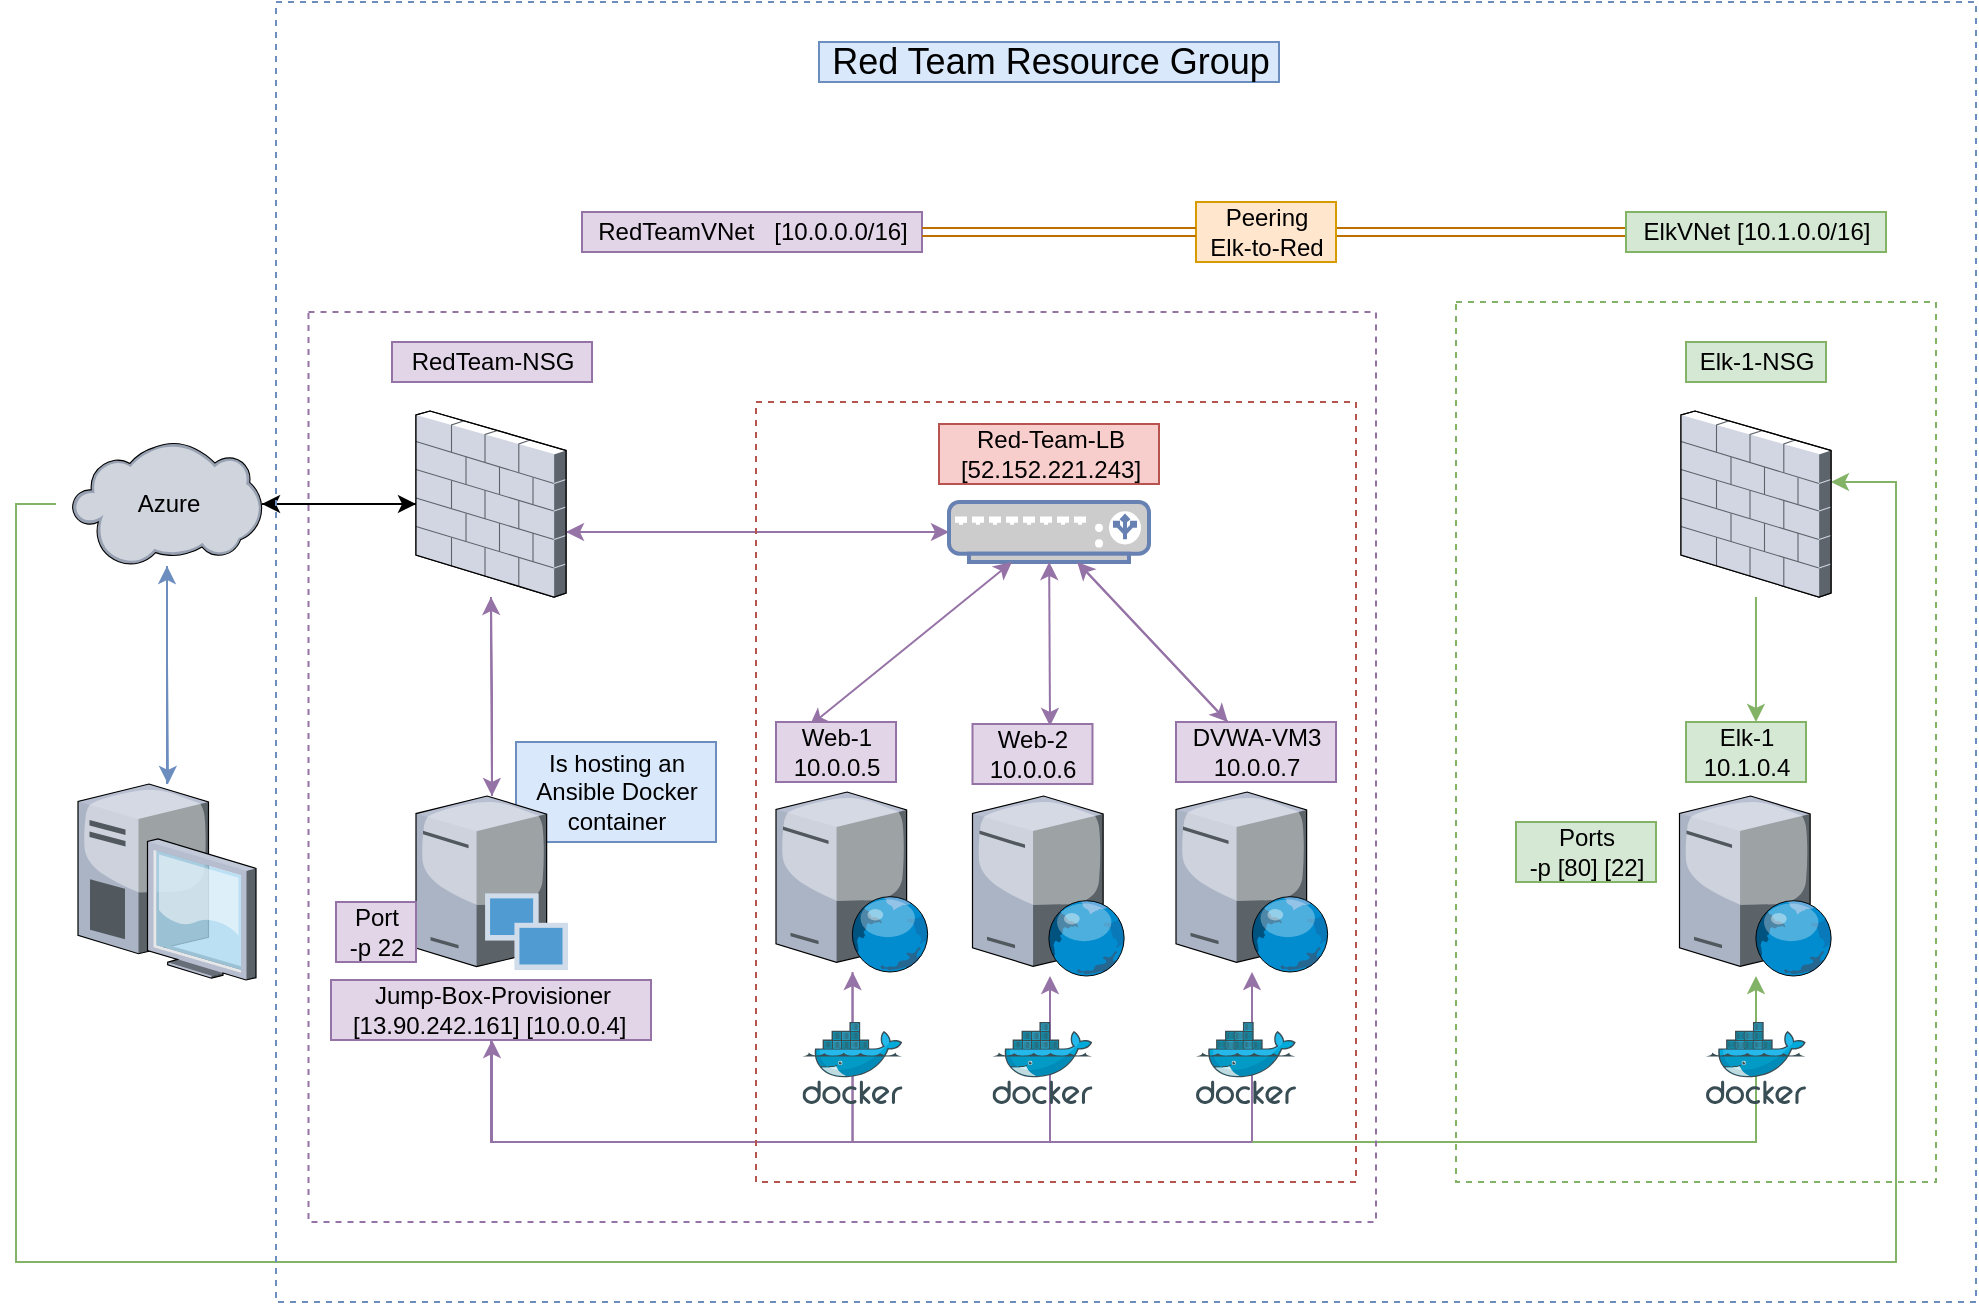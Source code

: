 <mxfile version="14.8.0" type="device"><diagram id="cVNo7vA4tfCGX2DNaEiD" name="Page-1"><mxGraphModel dx="1718" dy="877" grid="1" gridSize="10" guides="1" tooltips="1" connect="1" arrows="1" fold="1" page="1" pageScale="1" pageWidth="850" pageHeight="1100" math="0" shadow="0"><root><mxCell id="0"/><mxCell id="1" parent="0"/><mxCell id="FjFJOJzVGCD_RZwHzhyA-46" value="Is hosting an &lt;br&gt;Ansible Docker &lt;br&gt;container" style="text;html=1;align=center;verticalAlign=middle;resizable=0;points=[];autosize=1;strokeColor=#6c8ebf;fillColor=#dae8fc;" parent="1" vertex="1"><mxGeometry x="330" y="480" width="100" height="50" as="geometry"/></mxCell><mxCell id="FjFJOJzVGCD_RZwHzhyA-4" value="" style="verticalLabelPosition=bottom;aspect=fixed;html=1;verticalAlign=top;strokeColor=none;align=center;outlineConnect=0;shape=mxgraph.citrix.web_server;" parent="1" vertex="1"><mxGeometry x="558.25" y="507" width="76.5" height="90" as="geometry"/></mxCell><mxCell id="Iinwg7EB0ynOpaQ3hWtw-39" style="edgeStyle=orthogonalEdgeStyle;rounded=0;orthogonalLoop=1;jettySize=auto;html=1;fillColor=#e1d5e7;strokeColor=#9673a6;" edge="1" parent="1" source="FjFJOJzVGCD_RZwHzhyA-3" target="FjFJOJzVGCD_RZwHzhyA-47"><mxGeometry relative="1" as="geometry"><Array as="points"><mxPoint x="498" y="680"/><mxPoint x="318" y="680"/></Array></mxGeometry></mxCell><mxCell id="FjFJOJzVGCD_RZwHzhyA-3" value="" style="verticalLabelPosition=bottom;aspect=fixed;html=1;verticalAlign=top;strokeColor=none;align=center;outlineConnect=0;shape=mxgraph.citrix.web_server;" parent="1" vertex="1"><mxGeometry x="460" y="505" width="76.5" height="90" as="geometry"/></mxCell><mxCell id="FjFJOJzVGCD_RZwHzhyA-11" style="edgeStyle=orthogonalEdgeStyle;rounded=0;orthogonalLoop=1;jettySize=auto;html=1;fillColor=#dae8fc;strokeColor=#6c8ebf;" parent="1" source="FjFJOJzVGCD_RZwHzhyA-5" target="FjFJOJzVGCD_RZwHzhyA-8" edge="1"><mxGeometry relative="1" as="geometry"/></mxCell><mxCell id="FjFJOJzVGCD_RZwHzhyA-5" value="" style="verticalLabelPosition=bottom;aspect=fixed;html=1;verticalAlign=top;strokeColor=none;align=center;outlineConnect=0;shape=mxgraph.citrix.desktop;" parent="1" vertex="1"><mxGeometry x="111" y="501" width="89" height="98" as="geometry"/></mxCell><mxCell id="FjFJOJzVGCD_RZwHzhyA-29" style="edgeStyle=orthogonalEdgeStyle;rounded=0;orthogonalLoop=1;jettySize=auto;html=1;fillColor=#e1d5e7;strokeColor=#9673a6;" parent="1" source="FjFJOJzVGCD_RZwHzhyA-7" target="FjFJOJzVGCD_RZwHzhyA-9" edge="1"><mxGeometry relative="1" as="geometry"/></mxCell><mxCell id="FjFJOJzVGCD_RZwHzhyA-7" value="" style="verticalLabelPosition=bottom;aspect=fixed;html=1;verticalAlign=top;strokeColor=none;align=center;outlineConnect=0;shape=mxgraph.citrix.provisioning_server;" parent="1" vertex="1"><mxGeometry x="280" y="507" width="76" height="87" as="geometry"/></mxCell><mxCell id="FjFJOJzVGCD_RZwHzhyA-12" style="edgeStyle=orthogonalEdgeStyle;rounded=0;orthogonalLoop=1;jettySize=auto;html=1;" parent="1" source="FjFJOJzVGCD_RZwHzhyA-8" target="FjFJOJzVGCD_RZwHzhyA-9" edge="1"><mxGeometry relative="1" as="geometry"/></mxCell><mxCell id="FjFJOJzVGCD_RZwHzhyA-14" style="edgeStyle=orthogonalEdgeStyle;rounded=0;orthogonalLoop=1;jettySize=auto;html=1;fillColor=#dae8fc;strokeColor=#6c8ebf;" parent="1" source="FjFJOJzVGCD_RZwHzhyA-8" target="FjFJOJzVGCD_RZwHzhyA-5" edge="1"><mxGeometry relative="1" as="geometry"><Array as="points"><mxPoint x="156" y="440"/><mxPoint x="156" y="440"/></Array></mxGeometry></mxCell><mxCell id="FjFJOJzVGCD_RZwHzhyA-8" value="" style="verticalLabelPosition=bottom;aspect=fixed;html=1;verticalAlign=top;strokeColor=none;align=center;outlineConnect=0;shape=mxgraph.citrix.cloud;" parent="1" vertex="1"><mxGeometry x="108" y="330" width="95" height="62" as="geometry"/></mxCell><mxCell id="FjFJOJzVGCD_RZwHzhyA-13" style="edgeStyle=orthogonalEdgeStyle;rounded=0;orthogonalLoop=1;jettySize=auto;html=1;" parent="1" source="FjFJOJzVGCD_RZwHzhyA-9" target="FjFJOJzVGCD_RZwHzhyA-8" edge="1"><mxGeometry relative="1" as="geometry"/></mxCell><mxCell id="FjFJOJzVGCD_RZwHzhyA-15" style="edgeStyle=orthogonalEdgeStyle;rounded=0;orthogonalLoop=1;jettySize=auto;html=1;fillColor=#e1d5e7;strokeColor=#9673a6;" parent="1" source="FjFJOJzVGCD_RZwHzhyA-9" target="FjFJOJzVGCD_RZwHzhyA-7" edge="1"><mxGeometry relative="1" as="geometry"><Array as="points"><mxPoint x="318" y="430"/><mxPoint x="318" y="430"/></Array></mxGeometry></mxCell><mxCell id="FjFJOJzVGCD_RZwHzhyA-28" style="edgeStyle=orthogonalEdgeStyle;rounded=0;orthogonalLoop=1;jettySize=auto;html=1;fillColor=#e1d5e7;strokeColor=#9673a6;" parent="1" source="FjFJOJzVGCD_RZwHzhyA-9" target="FjFJOJzVGCD_RZwHzhyA-10" edge="1"><mxGeometry relative="1" as="geometry"><Array as="points"><mxPoint x="390" y="375"/><mxPoint x="390" y="375"/></Array></mxGeometry></mxCell><mxCell id="FjFJOJzVGCD_RZwHzhyA-9" value="" style="verticalLabelPosition=bottom;aspect=fixed;html=1;verticalAlign=top;strokeColor=none;align=center;outlineConnect=0;shape=mxgraph.citrix.firewall;" parent="1" vertex="1"><mxGeometry x="280" y="314.5" width="75" height="93" as="geometry"/></mxCell><mxCell id="FjFJOJzVGCD_RZwHzhyA-18" style="edgeStyle=orthogonalEdgeStyle;rounded=0;orthogonalLoop=1;jettySize=auto;html=1;fillColor=#e1d5e7;strokeColor=#9673a6;" parent="1" source="FjFJOJzVGCD_RZwHzhyA-10" target="FjFJOJzVGCD_RZwHzhyA-9" edge="1"><mxGeometry relative="1" as="geometry"><Array as="points"><mxPoint x="480" y="375"/><mxPoint x="480" y="375"/></Array></mxGeometry></mxCell><mxCell id="Iinwg7EB0ynOpaQ3hWtw-4" style="edgeStyle=none;rounded=0;orthogonalLoop=1;jettySize=auto;html=1;fillColor=#e1d5e7;strokeColor=#9673a6;" edge="1" parent="1" source="FjFJOJzVGCD_RZwHzhyA-10" target="Iinwg7EB0ynOpaQ3hWtw-3"><mxGeometry relative="1" as="geometry"/></mxCell><mxCell id="FjFJOJzVGCD_RZwHzhyA-10" value="" style="fontColor=#0066CC;verticalAlign=top;verticalLabelPosition=bottom;labelPosition=center;align=center;html=1;outlineConnect=0;fillColor=#CCCCCC;strokeColor=#6881B3;gradientColor=none;gradientDirection=north;strokeWidth=2;shape=mxgraph.networks.load_balancer;" parent="1" vertex="1"><mxGeometry x="546.5" y="360" width="100" height="30" as="geometry"/></mxCell><mxCell id="FjFJOJzVGCD_RZwHzhyA-25" value="" style="endArrow=classic;startArrow=classic;html=1;exitX=0.279;exitY=0.067;exitDx=0;exitDy=0;exitPerimeter=0;fillColor=#e1d5e7;strokeColor=#9673a6;" parent="1" source="FjFJOJzVGCD_RZwHzhyA-48" target="FjFJOJzVGCD_RZwHzhyA-10" edge="1"><mxGeometry width="50" height="50" relative="1" as="geometry"><mxPoint x="509" y="450" as="sourcePoint"/><mxPoint x="530" y="392" as="targetPoint"/></mxGeometry></mxCell><mxCell id="FjFJOJzVGCD_RZwHzhyA-26" value="" style="endArrow=classic;startArrow=classic;html=1;exitX=0.646;exitY=0.033;exitDx=0;exitDy=0;exitPerimeter=0;fillColor=#e1d5e7;strokeColor=#9673a6;" parent="1" source="FjFJOJzVGCD_RZwHzhyA-49" target="FjFJOJzVGCD_RZwHzhyA-10" edge="1"><mxGeometry width="50" height="50" relative="1" as="geometry"><mxPoint x="570" y="450" as="sourcePoint"/><mxPoint x="600" y="407.5" as="targetPoint"/></mxGeometry></mxCell><mxCell id="FjFJOJzVGCD_RZwHzhyA-35" value="RedTeam-NSG" style="text;html=1;align=center;verticalAlign=middle;resizable=0;points=[];autosize=1;strokeColor=#9673a6;fillColor=#e1d5e7;" parent="1" vertex="1"><mxGeometry x="268" y="280" width="100" height="20" as="geometry"/></mxCell><mxCell id="FjFJOJzVGCD_RZwHzhyA-36" value="Port&lt;br&gt;-p 22" style="text;html=1;align=center;verticalAlign=middle;resizable=0;points=[];autosize=1;strokeColor=#9673a6;fillColor=#e1d5e7;" parent="1" vertex="1"><mxGeometry x="240" y="560" width="40" height="30" as="geometry"/></mxCell><mxCell id="FjFJOJzVGCD_RZwHzhyA-42" value="&lt;font style=&quot;font-size: 18px&quot;&gt;Red Team Resource Group&lt;/font&gt;" style="text;html=1;align=center;verticalAlign=middle;resizable=0;points=[];autosize=1;strokeColor=#6c8ebf;fillColor=#dae8fc;" parent="1" vertex="1"><mxGeometry x="481.5" y="130" width="230" height="20" as="geometry"/></mxCell><mxCell id="Iinwg7EB0ynOpaQ3hWtw-13" style="edgeStyle=orthogonalEdgeStyle;shape=link;rounded=0;orthogonalLoop=1;jettySize=auto;html=1;startArrow=none;fillColor=#f0a30a;strokeColor=#BD7000;" edge="1" parent="1" source="Iinwg7EB0ynOpaQ3hWtw-14" target="Iinwg7EB0ynOpaQ3hWtw-11"><mxGeometry relative="1" as="geometry"/></mxCell><mxCell id="FjFJOJzVGCD_RZwHzhyA-44" value="RedTeamVNet&amp;nbsp; &amp;nbsp;[10.0.0.0/16]" style="text;html=1;align=center;verticalAlign=middle;resizable=0;points=[];autosize=1;strokeColor=#9673a6;fillColor=#e1d5e7;" parent="1" vertex="1"><mxGeometry x="363" y="215" width="170" height="20" as="geometry"/></mxCell><mxCell id="FjFJOJzVGCD_RZwHzhyA-45" value="Red-Team-LB&lt;br&gt;[52.152.221.243]" style="text;html=1;align=center;verticalAlign=middle;resizable=0;points=[];autosize=1;strokeColor=#b85450;fillColor=#f8cecc;" parent="1" vertex="1"><mxGeometry x="541.5" y="321" width="110" height="30" as="geometry"/></mxCell><mxCell id="Iinwg7EB0ynOpaQ3hWtw-9" style="edgeStyle=orthogonalEdgeStyle;rounded=0;orthogonalLoop=1;jettySize=auto;html=1;fillColor=#e1d5e7;strokeColor=#9673a6;startArrow=none;" edge="1" parent="1" source="Iinwg7EB0ynOpaQ3hWtw-33" target="FjFJOJzVGCD_RZwHzhyA-3"><mxGeometry relative="1" as="geometry"><Array as="points"><mxPoint x="498" y="680"/><mxPoint x="498" y="680"/></Array></mxGeometry></mxCell><mxCell id="Iinwg7EB0ynOpaQ3hWtw-7" style="edgeStyle=orthogonalEdgeStyle;rounded=0;orthogonalLoop=1;jettySize=auto;html=1;fillColor=#e1d5e7;strokeColor=#9673a6;" edge="1" parent="1" source="FjFJOJzVGCD_RZwHzhyA-47" target="Iinwg7EB0ynOpaQ3hWtw-2"><mxGeometry relative="1" as="geometry"><Array as="points"><mxPoint x="318" y="680"/><mxPoint x="698" y="680"/></Array></mxGeometry></mxCell><mxCell id="Iinwg7EB0ynOpaQ3hWtw-31" style="edgeStyle=orthogonalEdgeStyle;rounded=0;orthogonalLoop=1;jettySize=auto;html=1;fillColor=#e1d5e7;strokeColor=#9673a6;startArrow=none;" edge="1" parent="1" source="Iinwg7EB0ynOpaQ3hWtw-35" target="FjFJOJzVGCD_RZwHzhyA-4"><mxGeometry relative="1" as="geometry"><Array as="points"><mxPoint x="597" y="680"/><mxPoint x="597" y="680"/></Array></mxGeometry></mxCell><mxCell id="FjFJOJzVGCD_RZwHzhyA-47" value="Jump-Box-Provisioner&lt;br&gt;[13.90.242.161] [10.0.0.4]&amp;nbsp;" style="text;html=1;align=center;verticalAlign=middle;resizable=0;points=[];autosize=1;strokeColor=#9673a6;fillColor=#e1d5e7;" parent="1" vertex="1"><mxGeometry x="237.5" y="599" width="160" height="30" as="geometry"/></mxCell><mxCell id="FjFJOJzVGCD_RZwHzhyA-48" value="Web-1&lt;br&gt;10.0.0.5" style="text;html=1;align=center;verticalAlign=middle;resizable=0;points=[];autosize=1;fillColor=#e1d5e7;strokeColor=#9673a6;" parent="1" vertex="1"><mxGeometry x="460" y="470" width="60" height="30" as="geometry"/></mxCell><mxCell id="FjFJOJzVGCD_RZwHzhyA-49" value="Web-2&lt;br&gt;10.0.0.6" style="text;html=1;align=center;verticalAlign=middle;resizable=0;points=[];autosize=1;strokeColor=#9673a6;fillColor=#e1d5e7;" parent="1" vertex="1"><mxGeometry x="558.25" y="471" width="60" height="30" as="geometry"/></mxCell><mxCell id="Iinwg7EB0ynOpaQ3hWtw-27" style="edgeStyle=orthogonalEdgeStyle;rounded=0;orthogonalLoop=1;jettySize=auto;html=1;fillColor=#d5e8d4;strokeColor=#82b366;" edge="1" parent="1" target="Iinwg7EB0ynOpaQ3hWtw-16"><mxGeometry relative="1" as="geometry"><mxPoint x="100" y="361" as="sourcePoint"/><Array as="points"><mxPoint x="80" y="361"/><mxPoint x="80" y="740"/><mxPoint x="1020" y="740"/><mxPoint x="1020" y="350"/></Array></mxGeometry></mxCell><mxCell id="Iinwg7EB0ynOpaQ3hWtw-43" style="edgeStyle=orthogonalEdgeStyle;rounded=0;orthogonalLoop=1;jettySize=auto;html=1;fillColor=#d5e8d4;strokeColor=#82b366;" edge="1" parent="1" target="Iinwg7EB0ynOpaQ3hWtw-18"><mxGeometry relative="1" as="geometry"><mxPoint x="698" y="680" as="sourcePoint"/><Array as="points"><mxPoint x="950" y="680"/></Array></mxGeometry></mxCell><mxCell id="Iinwg7EB0ynOpaQ3hWtw-1" value="Azure" style="text;html=1;align=center;verticalAlign=middle;resizable=0;points=[];autosize=1;strokeColor=none;" vertex="1" parent="1"><mxGeometry x="130.5" y="351" width="50" height="20" as="geometry"/></mxCell><mxCell id="Iinwg7EB0ynOpaQ3hWtw-2" value="" style="verticalLabelPosition=bottom;aspect=fixed;html=1;verticalAlign=top;strokeColor=none;align=center;outlineConnect=0;shape=mxgraph.citrix.web_server;" vertex="1" parent="1"><mxGeometry x="660" y="505" width="76.5" height="90" as="geometry"/></mxCell><mxCell id="Iinwg7EB0ynOpaQ3hWtw-5" style="edgeStyle=none;rounded=0;orthogonalLoop=1;jettySize=auto;html=1;fillColor=#e1d5e7;strokeColor=#9673a6;" edge="1" parent="1" source="Iinwg7EB0ynOpaQ3hWtw-3" target="FjFJOJzVGCD_RZwHzhyA-10"><mxGeometry relative="1" as="geometry"><Array as="points"/></mxGeometry></mxCell><mxCell id="Iinwg7EB0ynOpaQ3hWtw-3" value="DVWA-VM3&lt;br&gt;10.0.0.7" style="text;html=1;align=center;verticalAlign=middle;resizable=0;points=[];autosize=1;strokeColor=#9673a6;fillColor=#e1d5e7;" vertex="1" parent="1"><mxGeometry x="660" y="470" width="80" height="30" as="geometry"/></mxCell><mxCell id="Iinwg7EB0ynOpaQ3hWtw-11" value="ElkVNet [10.1.0.0/16]" style="text;html=1;align=center;verticalAlign=middle;resizable=0;points=[];autosize=1;strokeColor=#82b366;fillColor=#d5e8d4;" vertex="1" parent="1"><mxGeometry x="885" y="215" width="130" height="20" as="geometry"/></mxCell><mxCell id="Iinwg7EB0ynOpaQ3hWtw-14" value="Peering&lt;br&gt;Elk-to-Red" style="text;html=1;align=center;verticalAlign=middle;resizable=0;points=[];autosize=1;strokeColor=#d79b00;fillColor=#ffe6cc;" vertex="1" parent="1"><mxGeometry x="670" y="210" width="70" height="30" as="geometry"/></mxCell><mxCell id="Iinwg7EB0ynOpaQ3hWtw-15" value="" style="edgeStyle=orthogonalEdgeStyle;shape=link;rounded=0;orthogonalLoop=1;jettySize=auto;html=1;endArrow=none;fillColor=#f0a30a;strokeColor=#BD7000;" edge="1" parent="1" source="FjFJOJzVGCD_RZwHzhyA-44" target="Iinwg7EB0ynOpaQ3hWtw-14"><mxGeometry relative="1" as="geometry"><mxPoint x="580" y="250" as="sourcePoint"/><mxPoint x="870" y="250" as="targetPoint"/></mxGeometry></mxCell><mxCell id="Iinwg7EB0ynOpaQ3hWtw-24" style="edgeStyle=orthogonalEdgeStyle;rounded=0;orthogonalLoop=1;jettySize=auto;html=1;entryX=0.583;entryY=0;entryDx=0;entryDy=0;entryPerimeter=0;fillColor=#d5e8d4;strokeColor=#82b366;" edge="1" parent="1" source="Iinwg7EB0ynOpaQ3hWtw-16" target="Iinwg7EB0ynOpaQ3hWtw-20"><mxGeometry relative="1" as="geometry"/></mxCell><mxCell id="Iinwg7EB0ynOpaQ3hWtw-16" value="" style="verticalLabelPosition=bottom;aspect=fixed;html=1;verticalAlign=top;strokeColor=none;align=center;outlineConnect=0;shape=mxgraph.citrix.firewall;" vertex="1" parent="1"><mxGeometry x="912.5" y="314.5" width="75" height="93" as="geometry"/></mxCell><mxCell id="Iinwg7EB0ynOpaQ3hWtw-17" value="Elk-1-NSG" style="text;html=1;align=center;verticalAlign=middle;resizable=0;points=[];autosize=1;strokeColor=#82b366;fillColor=#d5e8d4;" vertex="1" parent="1"><mxGeometry x="915" y="280" width="70" height="20" as="geometry"/></mxCell><mxCell id="Iinwg7EB0ynOpaQ3hWtw-18" value="" style="verticalLabelPosition=bottom;aspect=fixed;html=1;verticalAlign=top;strokeColor=none;align=center;outlineConnect=0;shape=mxgraph.citrix.web_server;" vertex="1" parent="1"><mxGeometry x="911.75" y="507" width="76.5" height="90" as="geometry"/></mxCell><mxCell id="Iinwg7EB0ynOpaQ3hWtw-20" value="Elk-1&lt;br&gt;10.1.0.4" style="text;html=1;align=center;verticalAlign=middle;resizable=0;points=[];autosize=1;strokeColor=#82b366;fillColor=#d5e8d4;" vertex="1" parent="1"><mxGeometry x="915" y="470" width="60" height="30" as="geometry"/></mxCell><mxCell id="Iinwg7EB0ynOpaQ3hWtw-26" value="Ports&lt;br&gt;-p [80] [22]" style="text;html=1;align=center;verticalAlign=middle;resizable=0;points=[];autosize=1;strokeColor=#82b366;fillColor=#d5e8d4;" vertex="1" parent="1"><mxGeometry x="830" y="520" width="70" height="30" as="geometry"/></mxCell><mxCell id="Iinwg7EB0ynOpaQ3hWtw-33" value="" style="aspect=fixed;html=1;points=[];align=center;image;fontSize=12;image=img/lib/mscae/Docker.svg;" vertex="1" parent="1"><mxGeometry x="473.25" y="620" width="50" height="41" as="geometry"/></mxCell><mxCell id="Iinwg7EB0ynOpaQ3hWtw-35" value="" style="aspect=fixed;html=1;points=[];align=center;image;fontSize=12;image=img/lib/mscae/Docker.svg;" vertex="1" parent="1"><mxGeometry x="568.25" y="620" width="50" height="41" as="geometry"/></mxCell><mxCell id="Iinwg7EB0ynOpaQ3hWtw-44" value="" style="whiteSpace=wrap;html=1;dashed=1;strokeColor=#9673a6;fillColor=none;" vertex="1" parent="1"><mxGeometry x="226.25" y="265" width="533.75" height="455" as="geometry"/></mxCell><mxCell id="Iinwg7EB0ynOpaQ3hWtw-37" value="" style="aspect=fixed;html=1;points=[];align=center;image;fontSize=12;image=img/lib/mscae/Docker.svg;" vertex="1" parent="1"><mxGeometry x="670" y="620" width="50" height="41" as="geometry"/></mxCell><mxCell id="Iinwg7EB0ynOpaQ3hWtw-45" value="" style="whiteSpace=wrap;html=1;dashed=1;strokeColor=#b85450;fillColor=none;" vertex="1" parent="1"><mxGeometry x="450" y="310" width="300" height="390" as="geometry"/></mxCell><mxCell id="Iinwg7EB0ynOpaQ3hWtw-46" value="" style="whiteSpace=wrap;html=1;dashed=1;strokeColor=#82b366;fillColor=none;" vertex="1" parent="1"><mxGeometry x="800" y="260" width="240" height="440" as="geometry"/></mxCell><mxCell id="Iinwg7EB0ynOpaQ3hWtw-48" value="" style="whiteSpace=wrap;html=1;dashed=1;strokeColor=#6c8ebf;fillColor=none;" vertex="1" parent="1"><mxGeometry x="210" y="110" width="850" height="650" as="geometry"/></mxCell><mxCell id="Iinwg7EB0ynOpaQ3hWtw-51" value="" style="aspect=fixed;html=1;points=[];align=center;image;fontSize=12;image=img/lib/mscae/Docker.svg;dashed=1;fillColor=none;" vertex="1" parent="1"><mxGeometry x="925" y="620" width="50" height="41" as="geometry"/></mxCell></root></mxGraphModel></diagram></mxfile>